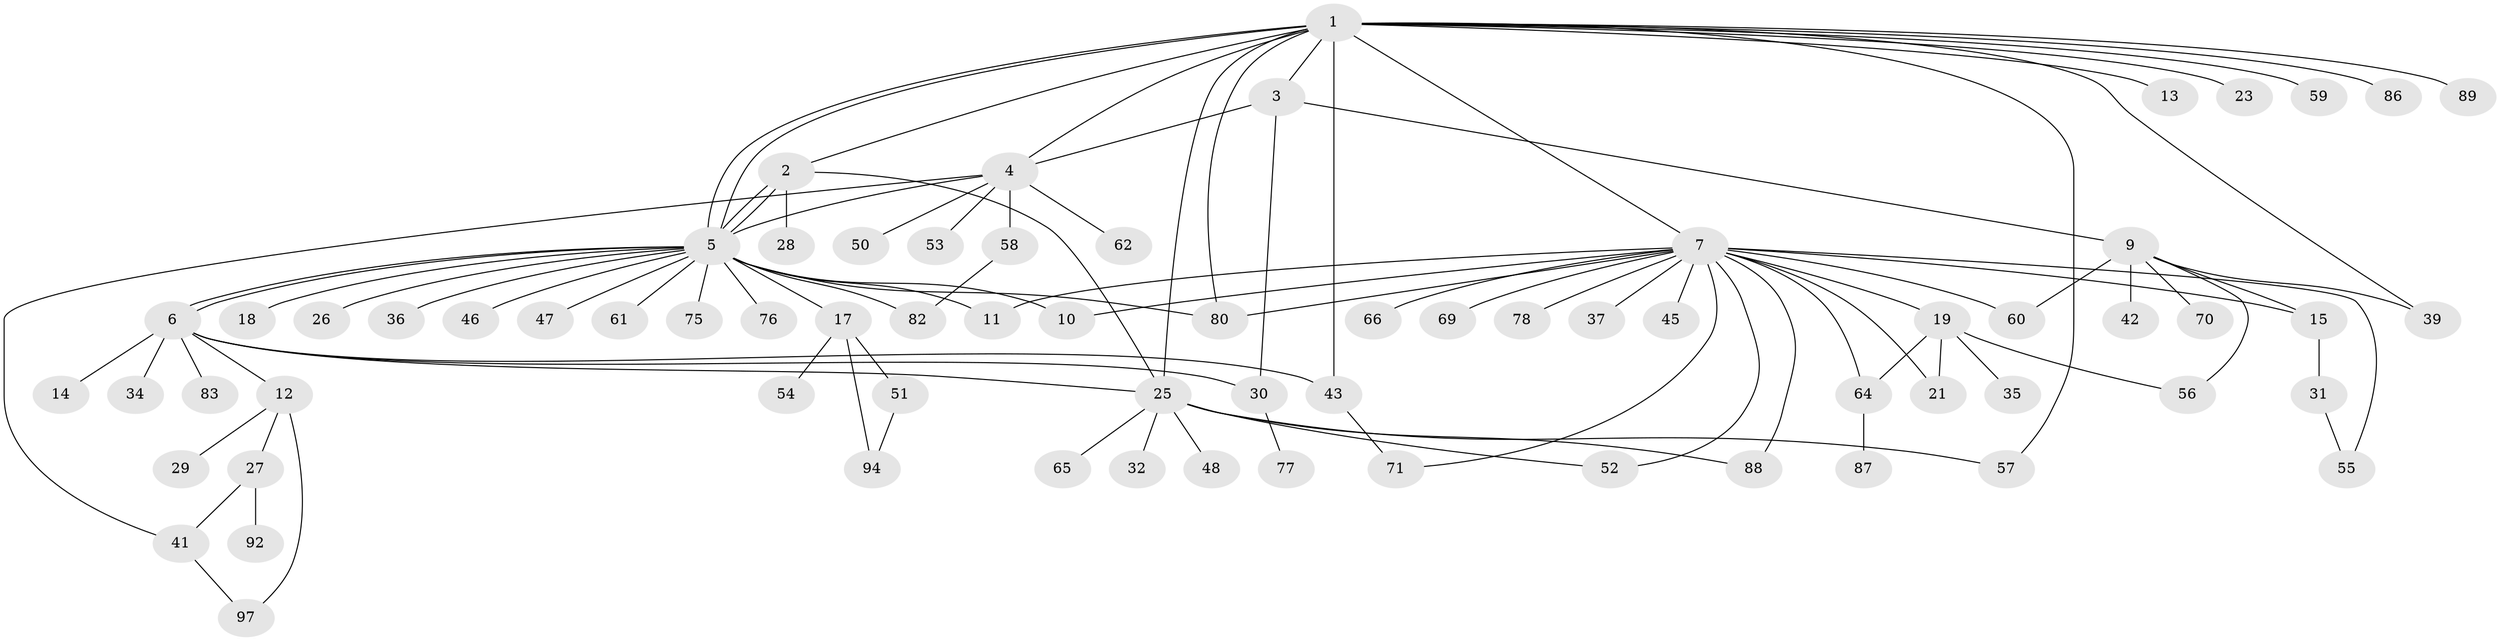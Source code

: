 // Generated by graph-tools (version 1.1) at 2025/23/03/03/25 07:23:54]
// undirected, 72 vertices, 100 edges
graph export_dot {
graph [start="1"]
  node [color=gray90,style=filled];
  1 [super="+68"];
  2 [super="+33"];
  3 [super="+24"];
  4 [super="+49"];
  5 [super="+90"];
  6 [super="+67"];
  7 [super="+8"];
  9 [super="+84"];
  10;
  11 [super="+72"];
  12 [super="+96"];
  13;
  14;
  15 [super="+16"];
  17 [super="+20"];
  18;
  19 [super="+22"];
  21;
  23;
  25 [super="+95"];
  26;
  27 [super="+38"];
  28;
  29;
  30 [super="+40"];
  31;
  32;
  34;
  35 [super="+79"];
  36;
  37 [super="+81"];
  39 [super="+93"];
  41 [super="+44"];
  42;
  43;
  45;
  46;
  47;
  48;
  50;
  51;
  52;
  53;
  54;
  55;
  56 [super="+63"];
  57 [super="+85"];
  58;
  59;
  60;
  61;
  62;
  64;
  65 [super="+74"];
  66;
  69;
  70;
  71 [super="+73"];
  75;
  76;
  77;
  78;
  80 [super="+91"];
  82;
  83;
  86;
  87;
  88;
  89;
  92;
  94;
  97;
  1 -- 2;
  1 -- 3;
  1 -- 4 [weight=2];
  1 -- 5;
  1 -- 5;
  1 -- 7;
  1 -- 13;
  1 -- 23;
  1 -- 25;
  1 -- 39;
  1 -- 43;
  1 -- 57;
  1 -- 59;
  1 -- 80;
  1 -- 86;
  1 -- 89;
  2 -- 5;
  2 -- 5;
  2 -- 25;
  2 -- 28;
  3 -- 4;
  3 -- 9;
  3 -- 30;
  4 -- 5;
  4 -- 53;
  4 -- 62;
  4 -- 50;
  4 -- 41;
  4 -- 58;
  5 -- 6;
  5 -- 6;
  5 -- 10;
  5 -- 11;
  5 -- 17;
  5 -- 18;
  5 -- 26;
  5 -- 36;
  5 -- 46;
  5 -- 47;
  5 -- 61;
  5 -- 75;
  5 -- 76;
  5 -- 82;
  5 -- 80;
  6 -- 12 [weight=2];
  6 -- 14;
  6 -- 25;
  6 -- 34;
  6 -- 43;
  6 -- 83;
  6 -- 30;
  7 -- 10;
  7 -- 15;
  7 -- 21;
  7 -- 37;
  7 -- 45;
  7 -- 52;
  7 -- 60;
  7 -- 66;
  7 -- 69;
  7 -- 78;
  7 -- 80;
  7 -- 88;
  7 -- 64;
  7 -- 19;
  7 -- 55;
  7 -- 71;
  7 -- 11;
  9 -- 15;
  9 -- 39;
  9 -- 42;
  9 -- 70;
  9 -- 60;
  9 -- 56;
  12 -- 27;
  12 -- 29;
  12 -- 97;
  15 -- 31;
  17 -- 54;
  17 -- 51;
  17 -- 94;
  19 -- 21;
  19 -- 35;
  19 -- 56;
  19 -- 64;
  25 -- 32;
  25 -- 48;
  25 -- 52;
  25 -- 57;
  25 -- 65;
  25 -- 88;
  27 -- 92;
  27 -- 41;
  30 -- 77;
  31 -- 55;
  41 -- 97;
  43 -- 71;
  51 -- 94;
  58 -- 82;
  64 -- 87;
}
